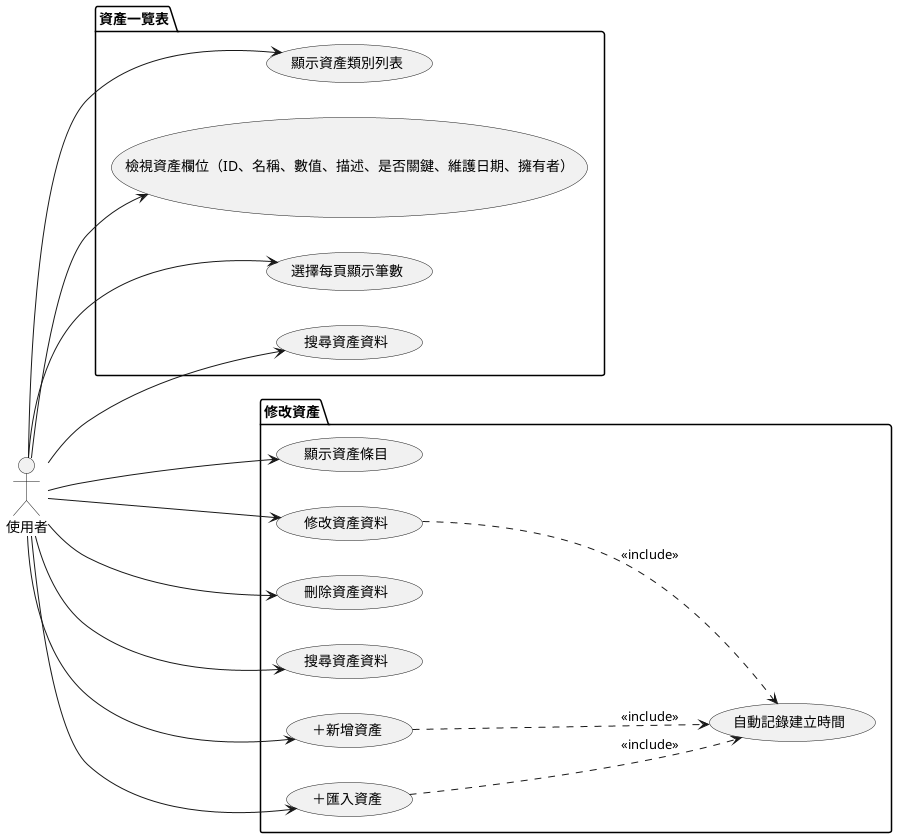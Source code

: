 @startuml

left to right direction

actor 使用者

package "資產一覽表" {
    usecase "顯示資產類別列表" as UC1
    usecase "檢視資產欄位（ID、名稱、數值、描述、是否關鍵、維護日期、擁有者）" as UC2
    usecase "選擇每頁顯示筆數" as UC3
    usecase "搜尋資產資料" as UC4
}

package "修改資產" {
    usecase "顯示資產條目" as UC5
    usecase "修改資產資料" as UC6
    usecase "刪除資產資料" as UC7
    usecase "搜尋資產資料" as UC8
    usecase "＋新增資產" as UC9
    usecase "＋匯入資產" as UC10
    usecase "自動記錄建立時間" as UC11
}

UC6 .down.> UC11 : <<include>>
UC9 .down.> UC11 : <<include>>
UC10 .down.> UC11 : <<include>>

使用者 --> UC1
使用者 --> UC2
使用者 --> UC3
使用者 --> UC4
使用者 --> UC5
使用者 --> UC6
使用者 --> UC7
使用者 --> UC8
使用者 --> UC9
使用者 --> UC10

@enduml
